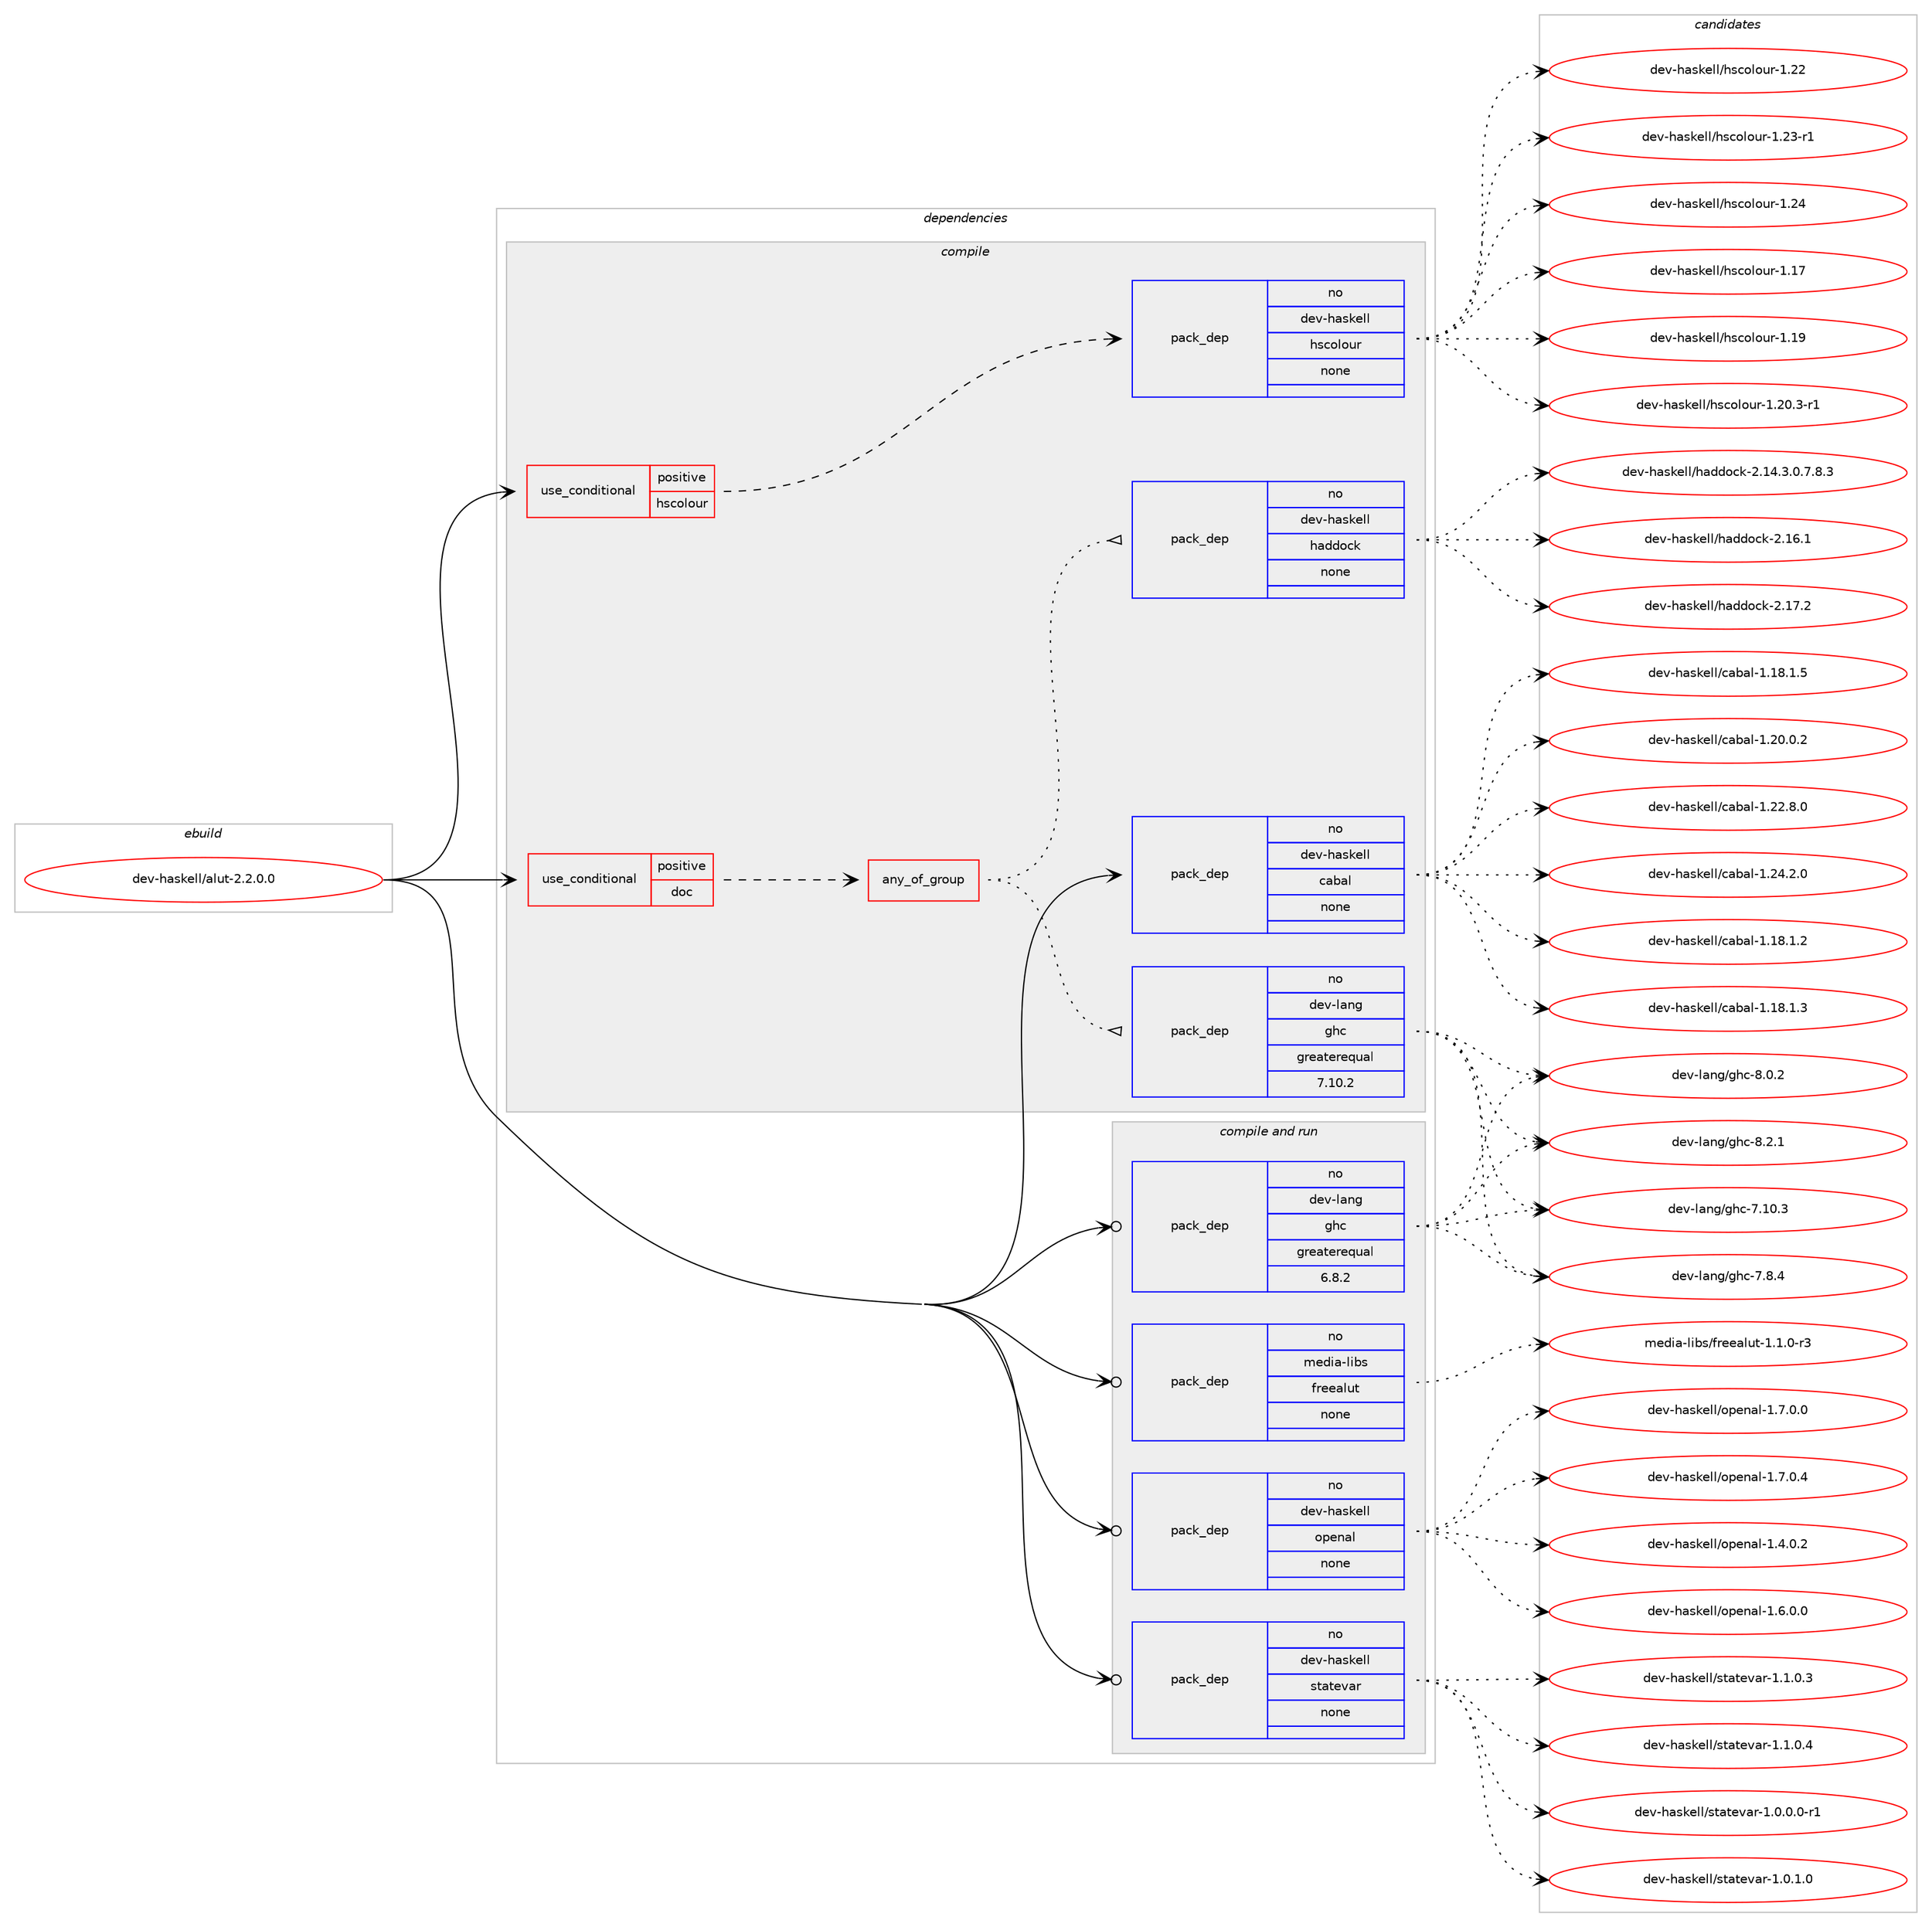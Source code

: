 digraph prolog {

# *************
# Graph options
# *************

newrank=true;
concentrate=true;
compound=true;
graph [rankdir=LR,fontname=Helvetica,fontsize=10,ranksep=1.5];#, ranksep=2.5, nodesep=0.2];
edge  [arrowhead=vee];
node  [fontname=Helvetica,fontsize=10];

# **********
# The ebuild
# **********

subgraph cluster_leftcol {
color=gray;
rank=same;
label=<<i>ebuild</i>>;
id [label="dev-haskell/alut-2.2.0.0", color=red, width=4, href="../dev-haskell/alut-2.2.0.0.svg"];
}

# ****************
# The dependencies
# ****************

subgraph cluster_midcol {
color=gray;
label=<<i>dependencies</i>>;
subgraph cluster_compile {
fillcolor="#eeeeee";
style=filled;
label=<<i>compile</i>>;
subgraph cond17851 {
dependency74058 [label=<<TABLE BORDER="0" CELLBORDER="1" CELLSPACING="0" CELLPADDING="4"><TR><TD ROWSPAN="3" CELLPADDING="10">use_conditional</TD></TR><TR><TD>positive</TD></TR><TR><TD>doc</TD></TR></TABLE>>, shape=none, color=red];
subgraph any1618 {
dependency74059 [label=<<TABLE BORDER="0" CELLBORDER="1" CELLSPACING="0" CELLPADDING="4"><TR><TD CELLPADDING="10">any_of_group</TD></TR></TABLE>>, shape=none, color=red];subgraph pack54559 {
dependency74060 [label=<<TABLE BORDER="0" CELLBORDER="1" CELLSPACING="0" CELLPADDING="4" WIDTH="220"><TR><TD ROWSPAN="6" CELLPADDING="30">pack_dep</TD></TR><TR><TD WIDTH="110">no</TD></TR><TR><TD>dev-haskell</TD></TR><TR><TD>haddock</TD></TR><TR><TD>none</TD></TR><TR><TD></TD></TR></TABLE>>, shape=none, color=blue];
}
dependency74059:e -> dependency74060:w [weight=20,style="dotted",arrowhead="oinv"];
subgraph pack54560 {
dependency74061 [label=<<TABLE BORDER="0" CELLBORDER="1" CELLSPACING="0" CELLPADDING="4" WIDTH="220"><TR><TD ROWSPAN="6" CELLPADDING="30">pack_dep</TD></TR><TR><TD WIDTH="110">no</TD></TR><TR><TD>dev-lang</TD></TR><TR><TD>ghc</TD></TR><TR><TD>greaterequal</TD></TR><TR><TD>7.10.2</TD></TR></TABLE>>, shape=none, color=blue];
}
dependency74059:e -> dependency74061:w [weight=20,style="dotted",arrowhead="oinv"];
}
dependency74058:e -> dependency74059:w [weight=20,style="dashed",arrowhead="vee"];
}
id:e -> dependency74058:w [weight=20,style="solid",arrowhead="vee"];
subgraph cond17852 {
dependency74062 [label=<<TABLE BORDER="0" CELLBORDER="1" CELLSPACING="0" CELLPADDING="4"><TR><TD ROWSPAN="3" CELLPADDING="10">use_conditional</TD></TR><TR><TD>positive</TD></TR><TR><TD>hscolour</TD></TR></TABLE>>, shape=none, color=red];
subgraph pack54561 {
dependency74063 [label=<<TABLE BORDER="0" CELLBORDER="1" CELLSPACING="0" CELLPADDING="4" WIDTH="220"><TR><TD ROWSPAN="6" CELLPADDING="30">pack_dep</TD></TR><TR><TD WIDTH="110">no</TD></TR><TR><TD>dev-haskell</TD></TR><TR><TD>hscolour</TD></TR><TR><TD>none</TD></TR><TR><TD></TD></TR></TABLE>>, shape=none, color=blue];
}
dependency74062:e -> dependency74063:w [weight=20,style="dashed",arrowhead="vee"];
}
id:e -> dependency74062:w [weight=20,style="solid",arrowhead="vee"];
subgraph pack54562 {
dependency74064 [label=<<TABLE BORDER="0" CELLBORDER="1" CELLSPACING="0" CELLPADDING="4" WIDTH="220"><TR><TD ROWSPAN="6" CELLPADDING="30">pack_dep</TD></TR><TR><TD WIDTH="110">no</TD></TR><TR><TD>dev-haskell</TD></TR><TR><TD>cabal</TD></TR><TR><TD>none</TD></TR><TR><TD></TD></TR></TABLE>>, shape=none, color=blue];
}
id:e -> dependency74064:w [weight=20,style="solid",arrowhead="vee"];
}
subgraph cluster_compileandrun {
fillcolor="#eeeeee";
style=filled;
label=<<i>compile and run</i>>;
subgraph pack54563 {
dependency74065 [label=<<TABLE BORDER="0" CELLBORDER="1" CELLSPACING="0" CELLPADDING="4" WIDTH="220"><TR><TD ROWSPAN="6" CELLPADDING="30">pack_dep</TD></TR><TR><TD WIDTH="110">no</TD></TR><TR><TD>dev-haskell</TD></TR><TR><TD>openal</TD></TR><TR><TD>none</TD></TR><TR><TD></TD></TR></TABLE>>, shape=none, color=blue];
}
id:e -> dependency74065:w [weight=20,style="solid",arrowhead="odotvee"];
subgraph pack54564 {
dependency74066 [label=<<TABLE BORDER="0" CELLBORDER="1" CELLSPACING="0" CELLPADDING="4" WIDTH="220"><TR><TD ROWSPAN="6" CELLPADDING="30">pack_dep</TD></TR><TR><TD WIDTH="110">no</TD></TR><TR><TD>dev-haskell</TD></TR><TR><TD>statevar</TD></TR><TR><TD>none</TD></TR><TR><TD></TD></TR></TABLE>>, shape=none, color=blue];
}
id:e -> dependency74066:w [weight=20,style="solid",arrowhead="odotvee"];
subgraph pack54565 {
dependency74067 [label=<<TABLE BORDER="0" CELLBORDER="1" CELLSPACING="0" CELLPADDING="4" WIDTH="220"><TR><TD ROWSPAN="6" CELLPADDING="30">pack_dep</TD></TR><TR><TD WIDTH="110">no</TD></TR><TR><TD>dev-lang</TD></TR><TR><TD>ghc</TD></TR><TR><TD>greaterequal</TD></TR><TR><TD>6.8.2</TD></TR></TABLE>>, shape=none, color=blue];
}
id:e -> dependency74067:w [weight=20,style="solid",arrowhead="odotvee"];
subgraph pack54566 {
dependency74068 [label=<<TABLE BORDER="0" CELLBORDER="1" CELLSPACING="0" CELLPADDING="4" WIDTH="220"><TR><TD ROWSPAN="6" CELLPADDING="30">pack_dep</TD></TR><TR><TD WIDTH="110">no</TD></TR><TR><TD>media-libs</TD></TR><TR><TD>freealut</TD></TR><TR><TD>none</TD></TR><TR><TD></TD></TR></TABLE>>, shape=none, color=blue];
}
id:e -> dependency74068:w [weight=20,style="solid",arrowhead="odotvee"];
}
subgraph cluster_run {
fillcolor="#eeeeee";
style=filled;
label=<<i>run</i>>;
}
}

# **************
# The candidates
# **************

subgraph cluster_choices {
rank=same;
color=gray;
label=<<i>candidates</i>>;

subgraph choice54559 {
color=black;
nodesep=1;
choice1001011184510497115107101108108471049710010011199107455046495246514648465546564651 [label="dev-haskell/haddock-2.14.3.0.7.8.3", color=red, width=4,href="../dev-haskell/haddock-2.14.3.0.7.8.3.svg"];
choice100101118451049711510710110810847104971001001119910745504649544649 [label="dev-haskell/haddock-2.16.1", color=red, width=4,href="../dev-haskell/haddock-2.16.1.svg"];
choice100101118451049711510710110810847104971001001119910745504649554650 [label="dev-haskell/haddock-2.17.2", color=red, width=4,href="../dev-haskell/haddock-2.17.2.svg"];
dependency74060:e -> choice1001011184510497115107101108108471049710010011199107455046495246514648465546564651:w [style=dotted,weight="100"];
dependency74060:e -> choice100101118451049711510710110810847104971001001119910745504649544649:w [style=dotted,weight="100"];
dependency74060:e -> choice100101118451049711510710110810847104971001001119910745504649554650:w [style=dotted,weight="100"];
}
subgraph choice54560 {
color=black;
nodesep=1;
choice1001011184510897110103471031049945554649484651 [label="dev-lang/ghc-7.10.3", color=red, width=4,href="../dev-lang/ghc-7.10.3.svg"];
choice10010111845108971101034710310499455546564652 [label="dev-lang/ghc-7.8.4", color=red, width=4,href="../dev-lang/ghc-7.8.4.svg"];
choice10010111845108971101034710310499455646484650 [label="dev-lang/ghc-8.0.2", color=red, width=4,href="../dev-lang/ghc-8.0.2.svg"];
choice10010111845108971101034710310499455646504649 [label="dev-lang/ghc-8.2.1", color=red, width=4,href="../dev-lang/ghc-8.2.1.svg"];
dependency74061:e -> choice1001011184510897110103471031049945554649484651:w [style=dotted,weight="100"];
dependency74061:e -> choice10010111845108971101034710310499455546564652:w [style=dotted,weight="100"];
dependency74061:e -> choice10010111845108971101034710310499455646484650:w [style=dotted,weight="100"];
dependency74061:e -> choice10010111845108971101034710310499455646504649:w [style=dotted,weight="100"];
}
subgraph choice54561 {
color=black;
nodesep=1;
choice100101118451049711510710110810847104115991111081111171144549464955 [label="dev-haskell/hscolour-1.17", color=red, width=4,href="../dev-haskell/hscolour-1.17.svg"];
choice100101118451049711510710110810847104115991111081111171144549464957 [label="dev-haskell/hscolour-1.19", color=red, width=4,href="../dev-haskell/hscolour-1.19.svg"];
choice10010111845104971151071011081084710411599111108111117114454946504846514511449 [label="dev-haskell/hscolour-1.20.3-r1", color=red, width=4,href="../dev-haskell/hscolour-1.20.3-r1.svg"];
choice100101118451049711510710110810847104115991111081111171144549465050 [label="dev-haskell/hscolour-1.22", color=red, width=4,href="../dev-haskell/hscolour-1.22.svg"];
choice1001011184510497115107101108108471041159911110811111711445494650514511449 [label="dev-haskell/hscolour-1.23-r1", color=red, width=4,href="../dev-haskell/hscolour-1.23-r1.svg"];
choice100101118451049711510710110810847104115991111081111171144549465052 [label="dev-haskell/hscolour-1.24", color=red, width=4,href="../dev-haskell/hscolour-1.24.svg"];
dependency74063:e -> choice100101118451049711510710110810847104115991111081111171144549464955:w [style=dotted,weight="100"];
dependency74063:e -> choice100101118451049711510710110810847104115991111081111171144549464957:w [style=dotted,weight="100"];
dependency74063:e -> choice10010111845104971151071011081084710411599111108111117114454946504846514511449:w [style=dotted,weight="100"];
dependency74063:e -> choice100101118451049711510710110810847104115991111081111171144549465050:w [style=dotted,weight="100"];
dependency74063:e -> choice1001011184510497115107101108108471041159911110811111711445494650514511449:w [style=dotted,weight="100"];
dependency74063:e -> choice100101118451049711510710110810847104115991111081111171144549465052:w [style=dotted,weight="100"];
}
subgraph choice54562 {
color=black;
nodesep=1;
choice10010111845104971151071011081084799979897108454946495646494650 [label="dev-haskell/cabal-1.18.1.2", color=red, width=4,href="../dev-haskell/cabal-1.18.1.2.svg"];
choice10010111845104971151071011081084799979897108454946495646494651 [label="dev-haskell/cabal-1.18.1.3", color=red, width=4,href="../dev-haskell/cabal-1.18.1.3.svg"];
choice10010111845104971151071011081084799979897108454946495646494653 [label="dev-haskell/cabal-1.18.1.5", color=red, width=4,href="../dev-haskell/cabal-1.18.1.5.svg"];
choice10010111845104971151071011081084799979897108454946504846484650 [label="dev-haskell/cabal-1.20.0.2", color=red, width=4,href="../dev-haskell/cabal-1.20.0.2.svg"];
choice10010111845104971151071011081084799979897108454946505046564648 [label="dev-haskell/cabal-1.22.8.0", color=red, width=4,href="../dev-haskell/cabal-1.22.8.0.svg"];
choice10010111845104971151071011081084799979897108454946505246504648 [label="dev-haskell/cabal-1.24.2.0", color=red, width=4,href="../dev-haskell/cabal-1.24.2.0.svg"];
dependency74064:e -> choice10010111845104971151071011081084799979897108454946495646494650:w [style=dotted,weight="100"];
dependency74064:e -> choice10010111845104971151071011081084799979897108454946495646494651:w [style=dotted,weight="100"];
dependency74064:e -> choice10010111845104971151071011081084799979897108454946495646494653:w [style=dotted,weight="100"];
dependency74064:e -> choice10010111845104971151071011081084799979897108454946504846484650:w [style=dotted,weight="100"];
dependency74064:e -> choice10010111845104971151071011081084799979897108454946505046564648:w [style=dotted,weight="100"];
dependency74064:e -> choice10010111845104971151071011081084799979897108454946505246504648:w [style=dotted,weight="100"];
}
subgraph choice54563 {
color=black;
nodesep=1;
choice100101118451049711510710110810847111112101110971084549465246484650 [label="dev-haskell/openal-1.4.0.2", color=red, width=4,href="../dev-haskell/openal-1.4.0.2.svg"];
choice100101118451049711510710110810847111112101110971084549465446484648 [label="dev-haskell/openal-1.6.0.0", color=red, width=4,href="../dev-haskell/openal-1.6.0.0.svg"];
choice100101118451049711510710110810847111112101110971084549465546484648 [label="dev-haskell/openal-1.7.0.0", color=red, width=4,href="../dev-haskell/openal-1.7.0.0.svg"];
choice100101118451049711510710110810847111112101110971084549465546484652 [label="dev-haskell/openal-1.7.0.4", color=red, width=4,href="../dev-haskell/openal-1.7.0.4.svg"];
dependency74065:e -> choice100101118451049711510710110810847111112101110971084549465246484650:w [style=dotted,weight="100"];
dependency74065:e -> choice100101118451049711510710110810847111112101110971084549465446484648:w [style=dotted,weight="100"];
dependency74065:e -> choice100101118451049711510710110810847111112101110971084549465546484648:w [style=dotted,weight="100"];
dependency74065:e -> choice100101118451049711510710110810847111112101110971084549465546484652:w [style=dotted,weight="100"];
}
subgraph choice54564 {
color=black;
nodesep=1;
choice100101118451049711510710110810847115116971161011189711445494648464846484511449 [label="dev-haskell/statevar-1.0.0.0-r1", color=red, width=4,href="../dev-haskell/statevar-1.0.0.0-r1.svg"];
choice10010111845104971151071011081084711511697116101118971144549464846494648 [label="dev-haskell/statevar-1.0.1.0", color=red, width=4,href="../dev-haskell/statevar-1.0.1.0.svg"];
choice10010111845104971151071011081084711511697116101118971144549464946484651 [label="dev-haskell/statevar-1.1.0.3", color=red, width=4,href="../dev-haskell/statevar-1.1.0.3.svg"];
choice10010111845104971151071011081084711511697116101118971144549464946484652 [label="dev-haskell/statevar-1.1.0.4", color=red, width=4,href="../dev-haskell/statevar-1.1.0.4.svg"];
dependency74066:e -> choice100101118451049711510710110810847115116971161011189711445494648464846484511449:w [style=dotted,weight="100"];
dependency74066:e -> choice10010111845104971151071011081084711511697116101118971144549464846494648:w [style=dotted,weight="100"];
dependency74066:e -> choice10010111845104971151071011081084711511697116101118971144549464946484651:w [style=dotted,weight="100"];
dependency74066:e -> choice10010111845104971151071011081084711511697116101118971144549464946484652:w [style=dotted,weight="100"];
}
subgraph choice54565 {
color=black;
nodesep=1;
choice1001011184510897110103471031049945554649484651 [label="dev-lang/ghc-7.10.3", color=red, width=4,href="../dev-lang/ghc-7.10.3.svg"];
choice10010111845108971101034710310499455546564652 [label="dev-lang/ghc-7.8.4", color=red, width=4,href="../dev-lang/ghc-7.8.4.svg"];
choice10010111845108971101034710310499455646484650 [label="dev-lang/ghc-8.0.2", color=red, width=4,href="../dev-lang/ghc-8.0.2.svg"];
choice10010111845108971101034710310499455646504649 [label="dev-lang/ghc-8.2.1", color=red, width=4,href="../dev-lang/ghc-8.2.1.svg"];
dependency74067:e -> choice1001011184510897110103471031049945554649484651:w [style=dotted,weight="100"];
dependency74067:e -> choice10010111845108971101034710310499455546564652:w [style=dotted,weight="100"];
dependency74067:e -> choice10010111845108971101034710310499455646484650:w [style=dotted,weight="100"];
dependency74067:e -> choice10010111845108971101034710310499455646504649:w [style=dotted,weight="100"];
}
subgraph choice54566 {
color=black;
nodesep=1;
choice10910110010597451081059811547102114101101971081171164549464946484511451 [label="media-libs/freealut-1.1.0-r3", color=red, width=4,href="../media-libs/freealut-1.1.0-r3.svg"];
dependency74068:e -> choice10910110010597451081059811547102114101101971081171164549464946484511451:w [style=dotted,weight="100"];
}
}

}
